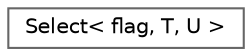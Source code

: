 digraph "Graphical Class Hierarchy"
{
 // LATEX_PDF_SIZE
  bgcolor="transparent";
  edge [fontname=Helvetica,fontsize=10,labelfontname=Helvetica,labelfontsize=10];
  node [fontname=Helvetica,fontsize=10,shape=box,height=0.2,width=0.4];
  rankdir="LR";
  Node0 [id="Node000000",label="Select\< flag, T, U \>",height=0.2,width=0.4,color="grey40", fillcolor="white", style="filled",URL="$structSelect.html",tooltip=" "];
}
